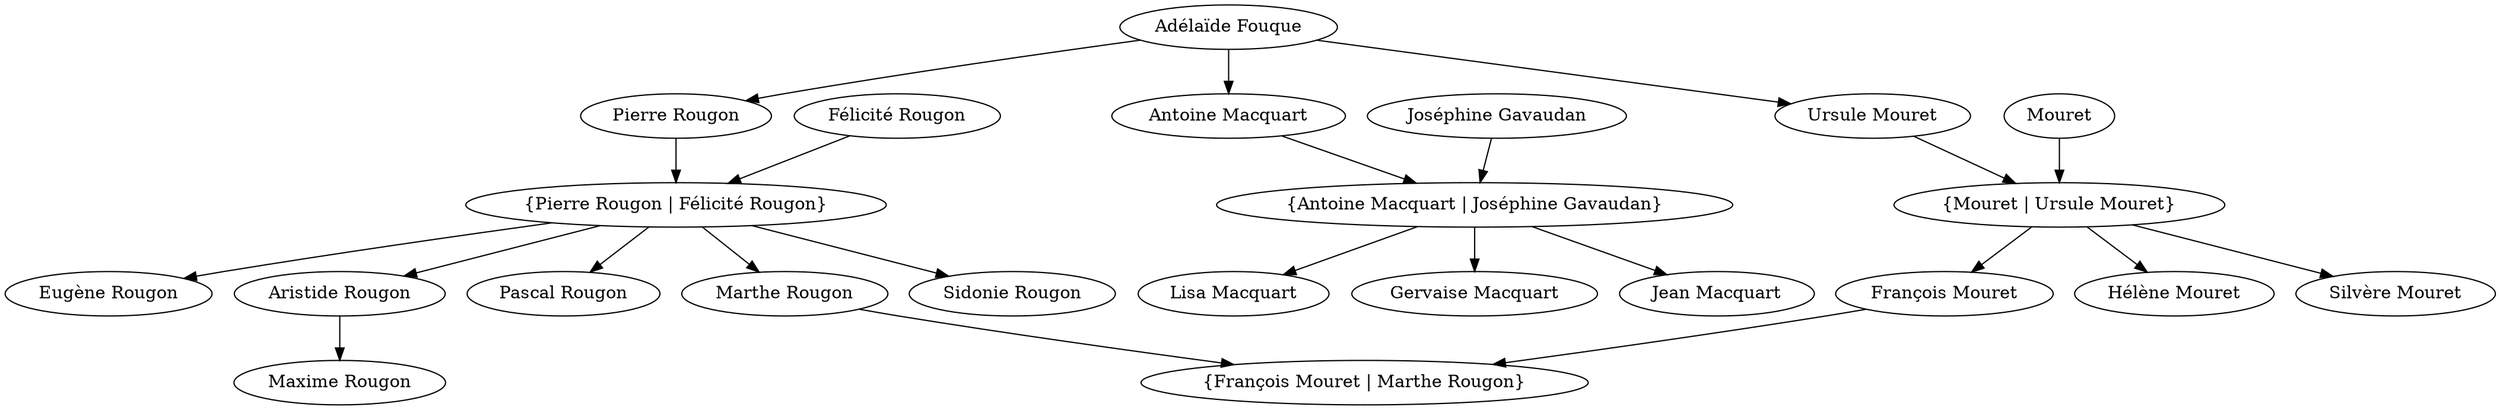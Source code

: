 // Certainly! Here’s how to convert your list of relationships into a .DOT file for Graphviz, following your requirements.
// ### **How to Read the Relationships**
// - **Parent** relationships indicate that person A is a parent of person B.
// - **Married** relationships group a married couple into an intermediary “marriage node” (e.g., m1, m2, etc.), and all the children are linked from this node.
// - Each person only appears **once** as a node.
// - If the name of a spouse is missing, you can use `"unknown_i"` (e.g., for Mouret).
// ---
// ## **Step 1: Identify All Marriages**
// Let's enumerate all unique marriages (with unique IDs):
// 1. Pierre Rougon & Félicité Rougon
// 2. Antoine Macquart & Joséphine Gavaudan
// 3. Mouret & Ursule Mouret
// 4. François Mouret & Marthe Rougon
// ---
// ## **Step 2: Build the .DOT Graph**
// ```dot
digraph RougonMacquartFamily {
    // Nodes for individuals
    "Adélaïde Fouque";
    "Pierre Rougon";
    "Félicité Rougon";
    "Antoine Macquart";
    "Joséphine Gavaudan";
    "Ursule Mouret";
    "Mouret";
    "Eugène Rougon";
    "Aristide Rougon";
    "Pascal Rougon";
    "Marthe Rougon";
    "Sidonie Rougon";
    "Lisa Macquart";
    "Gervaise Macquart";
    "Jean Macquart";
    "François Mouret";
    "Hélène Mouret";
    "Silvère Mouret";
    "Maxime Rougon";
    
    // Marriage nodes
    m1 [label = "{Pierre Rougon | Félicité Rougon}";];
    m2 [label = "{Antoine Macquart | Joséphine Gavaudan}";];
    m3 [label = "{Mouret | Ursule Mouret}";];
    m4 [label = "{François Mouret | Marthe Rougon}";];
    
    // Parent relationships to marriage nodes
    "Adélaïde Fouque" -> "Pierre Rougon";
    "Adélaïde Fouque" -> "Antoine Macquart";
    "Adélaïde Fouque" -> "Ursule Mouret";
    
    // Children of Pierre & Félicité
    m1 -> "Eugène Rougon";
    m1 -> "Aristide Rougon";
    m1 -> "Pascal Rougon";
    m1 -> "Marthe Rougon";
    m1 -> "Sidonie Rougon";
    
    // Marriage link for Pierre & Félicité
    "Pierre Rougon" -> m1;
    "Félicité Rougon" -> m1;
    
    // Children of Antoine & Joséphine
    m2 -> "Lisa Macquart";
    m2 -> "Gervaise Macquart";
    m2 -> "Jean Macquart";
    
    // Marriage link for Antoine & Joséphine
    "Antoine Macquart" -> m2;
    "Joséphine Gavaudan" -> m2;
    
    // Children of Mouret & Ursule
    m3 -> "François Mouret";
    m3 -> "Hélène Mouret";
    m3 -> "Silvère Mouret";
    
    // Marriage link for Mouret & Ursule
    "Mouret" -> m3;
    "Ursule Mouret" -> m3;
    
    // Children of François & Marthe
    // m4 -> /* (No children listed in your relationships, but included for completeness) */;
    
    // Marriage link for François & Marthe
    "François Mouret" -> m4;
    "Marthe Rougon" -> m4;
    
    // Child of Aristide Rougon
    "Aristide Rougon" -> "Maxime Rougon";
}
// ```
// ---
// ### **Notes:**
// - If you have more children for any marriage, add them to the respective `m# -> "Child Name";` line.
// - All marriages are modeled via the intermediary node (m1, m2, etc.).
// - If a spouse’s name is missing, use `"unknown_i"` as the node label.
// - Only **direct** relationships (parent or married) are represented, as requested.
// - This graph is a **DAG** and contains no cycles.
// ---
// **You can copy-paste this into a `.dot` file and render it with Graphviz!**
// If you have more relationship data, update the children/marriage links accordingly.